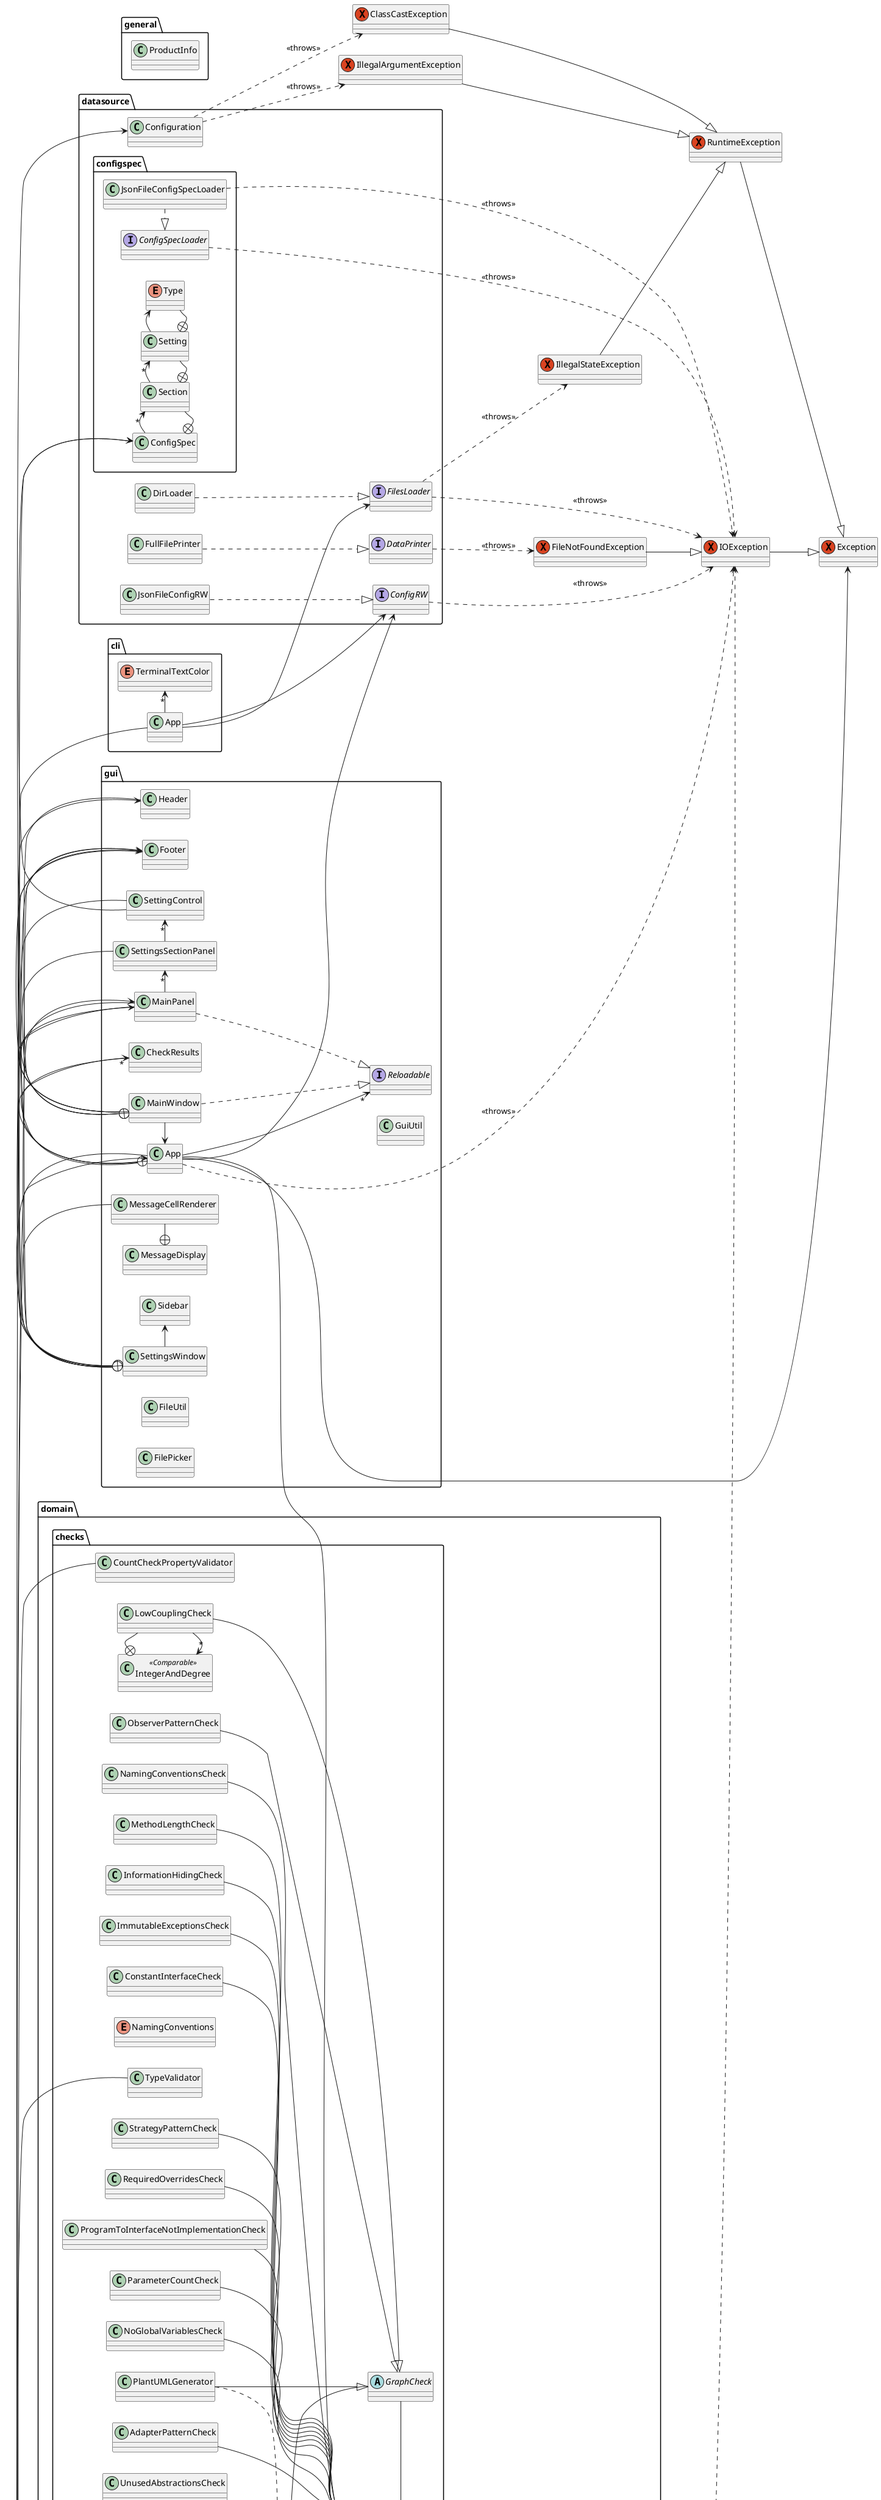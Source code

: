 @startuml
left to right direction
' scale 1024 width
' scale 768 height

package "cli" {
  class App {

  }

  enum TerminalTextColor {

  }
}

package datasource.configspec {
  class ConfigSpec {
  }
  class Section {
  }
  class Setting {
  }
  enum Type {
  }

  interface ConfigSpecLoader {
  }

  class JsonFileConfigSpecLoader {
  }
}

package datasource {
  interface ConfigRW {
  }

  class Configuration {
  }

  interface DataPrinter {
  }

  class DirLoader {
  }

  interface FilesLoader {
  }

  class FullFilePrinter {
  }

  class JsonFileConfigRW {
  }
}

package domain.checks {
  class AdapterPatternCheck {
  }

  class ConstantInterfaceCheck {
  }

  class CountCheckPropertyValidator {
  }

  abstract class GraphCheck {
  }

  class ImmutableExceptionsCheck {
  }

  class InformationHidingCheck {
  }

  class LowCouplingCheck {
  }

  class IntegerAndDegree <<Comparable>> {
  }

  class MethodLengthCheck {
  }

  enum NamingConventions {
  }

  class NamingConventionsCheck {
  }

  class NoGlobalVariablesCheck {
  }

  class ObserverPatternCheck {
  }

  class ParameterCountCheck {
  }

  class PlantUMLGenerator {
  }

  class ProgramToInterfaceNotImplementationCheck {
  }

  class RequiredOverridesCheck {
  }

  class StrategyPatternCheck {
  }

  class TypeValidator {
  }

  class UnusedAbstractionsCheck {
  }
}

package domain.javadata {
  enum AccessModifier {
  }

  interface ClassData {
  }

  class ClassDataCollection <<Collection<ClassData>>> {
  }

  class ClassNodeAdapter {
  }

  class ClassReaderUtil {
  }

  enum ClassType {
  }

  interface FieldData {
  }

  class FieldInsnNodeAdapter {
  }

  interface FieldInstrData {
  }

  class FieldNodeAdapter {
  }

  interface InstrData {
  }

  enum InstrType {
  }

  interface LocalVarInstrData {
  }

  class LocalVariableUtil {
  }

  interface MethodData {
  }

  class MethodInsnNodeAdapter {
  }

  interface MethodInstrData {
  }

  class MethodNodeAdapter {
  }

  class NameUtil {
  }

  class OtherInsnNodeAdapter {
  }

  class TypeStructure {
  }

  class VarInsnNodeAdapter {
  }

  class VariableData {
  }

  enum  VariableOperation {
  }
}

package domain {
  abstract class Check {
  }

  class CheckRoster {
  }

  class CheckUtil {
  }

  class ClassGraph {
  }

  class ClassGraphIterator {
  }

  class Message {
  }

  enum MessageLevel {
  }

  class PackageStructure {
  }
}

package general {
  class ProductInfo {
  }
}

package gui {
  class App {
  }

  class CheckResults {
  }

  class FilePicker {
  }

  class FileUtil {
  }

  class GuiUtil {
  }

  class MainWindow  {
  }

  class Header {
  }

  class MainPanel {
  }

  class Footer {
  }

  class MessageDisplay {
  }

  class MessageCellRenderer {
  }

  interface Reloadable {
  }

  class SettingsWindow {
  }

  class Sidebar {
  }

  class MainPanel {
  }

  class SettingsSectionPanel {
  }

  class SettingControl {
  }

  class Footer {
  }
}

exception IOException {
}

exception Exception {
}

exception IllegalArgumentException {
}

exception RuntimeException {
}

exception FileNotFoundException {
}

exception IllegalStateException {
}

exception ClassCastException {
}
' cli package
cli.App ->"*" MessageLevel
cli.App ->"*" TerminalTextColor
cli.App -> ConfigRW
cli.App -> FilesLoader

' datasource.config package
ConfigSpec +- Section
ConfigSpec ->"*" Section
Section +- Setting
Section ->"*" Setting
Setting +- Type
Setting -> Type
JsonFileConfigSpecLoader .|> ConfigSpecLoader

' datasource package
DirLoader ..|> FilesLoader
FullFilePrinter ..|> DataPrinter
JsonFileConfigRW ..|> ConfigRW
ConfigSpecLoader ..> IOException: <<throws>>
JsonFileConfigSpecLoader ..> IOException: <<throws>>
ConfigRW ..> IOException: <<throws>>
Configuration ..> IllegalArgumentException: <<throws>>
Configuration ..> ClassCastException: <<throws>>
DataPrinter ..> FileNotFoundException: <<throws>>
FilesLoader ..> IOException: <<throws>>
FilesLoader ..> IllegalStateException: <<throws>>
PlantUMLGenerator ..> IOException: <<throws>>

' domain.checks package
AdapterPatternCheck --|> Check
ConstantInterfaceCheck --|> Check
CountCheckPropertyValidator -> Message
GraphCheck  --|> Check
GraphCheck -> ClassGraph
ImmutableExceptionsCheck --|> Check
InformationHidingCheck --|> Check
LowCouplingCheck --|> GraphCheck
LowCouplingCheck ->"*" IntegerAndDegree
IntegerAndDegree +- LowCouplingCheck
MethodLengthCheck --|> Check
NamingConventionsCheck --|> Check
NoGlobalVariablesCheck --|> Check
ObserverPatternCheck --|> GraphCheck
ParameterCountCheck --|> Check
PlantUMLGenerator --|> GraphCheck
ProgramToInterfaceNotImplementationCheck --|> Check
RequiredOverridesCheck --|> Check
StrategyPatternCheck --|> Check
TypeValidator -> MessageLevel
UnusedAbstractionsCheck --|> Check

' domain.javadata
ClassDataCollection ->"*" ClassData
ClassNodeAdapter ..|> ClassData
FieldInsnNodeAdapter ..|> FieldInstrData
FieldInstrData --|> InstrData
FieldNodeAdapter ..|> FieldData
LocalVarInstrData --|> InstrData
MethodInsnNodeAdapter ..|> MethodInstrData
MethodNodeAdapter ..|> MethodData
OtherInsnNodeAdapter ..|> InstrData
VarInsnNodeAdapter ..|> LocalVarInstrData

' domain
CheckRoster ->"*" Check
ClassGraph -> ClassDataCollection
ClassGraphIterator -> ClassGraph
Message -> MessageLevel

' general

' gui
gui.App -> ConfigSpec
gui.App ->"*" Check
gui.App -> ConfigRW
gui.App -> Configuration
gui.App -> Exception
gui.App ->"*" MessageLevel
gui.App ->"*" Reloadable
gui.App ..> IOException: <<throws>>
gui.App ->"*" CheckResults
gui.App +- CheckResults
MainWindow ..|> Reloadable
MainWindow -> gui.App
MainWindow +- Header
MainWindow -> Header
MainWindow +- MainPanel
MainWindow -> MainPanel
MainWindow +- Footer
MainWindow -> Footer
MainPanel ..|> Reloadable
MessageDisplay +- MessageCellRenderer
MessageCellRenderer ->"*" MessageLevel
SettingsWindow -> gui.App
SettingsWindow -> Sidebar
SettingsWindow -> MainPanel
SettingsWindow -> Footer
MainPanel ->"*" SettingsSectionPanel
SettingsSectionPanel ->"*" SettingControl
SettingControl -> ConfigSpec
SettingsWindow +- MainPanel
SettingsWindow +- SettingsSectionPanel
SettingsWindow +- SettingControl
SettingsWindow +- Footer

' exceptions
FileNotFoundException --|> IOException
IOException --|> Exception
ClassCastException --|> RuntimeException
IllegalStateException --|> RuntimeException
IllegalArgumentException --|> RuntimeException
RuntimeException --|> Exception
@enduml